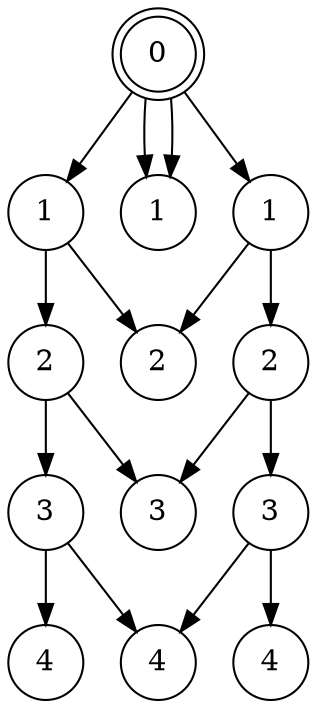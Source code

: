 digraph "d1456d21-9a4f-4356-8f63-dd10573cf1b9" {
	"83e169ec-3618-4b21-aeef-45813a457072" [label=0 shape=doublecircle]
	"83e169ec-3618-4b21-aeef-45813a457072" -> "ccb12437-ae1a-484d-832e-a69cbce59daa" [label=""]
	"ccb12437-ae1a-484d-832e-a69cbce59daa" [label=1 shape=circle]
	"ccb12437-ae1a-484d-832e-a69cbce59daa" -> "8c2109d3-cb77-43b2-a092-b953e943e7eb" [label=""]
	"8c2109d3-cb77-43b2-a092-b953e943e7eb" [label=2 shape=circle]
	"ccb12437-ae1a-484d-832e-a69cbce59daa" -> "7595d813-755f-4082-b684-9b8fc0f4ee89" [label=""]
	"7595d813-755f-4082-b684-9b8fc0f4ee89" [label=2 shape=circle]
	"7595d813-755f-4082-b684-9b8fc0f4ee89" -> "4265328f-3cdf-4382-9052-432350f553a3" [label=""]
	"4265328f-3cdf-4382-9052-432350f553a3" [label=3 shape=circle]
	"7595d813-755f-4082-b684-9b8fc0f4ee89" -> "9d95fd65-6652-4f6d-ad51-574c35c80234" [label=""]
	"9d95fd65-6652-4f6d-ad51-574c35c80234" [label=3 shape=circle]
	"9d95fd65-6652-4f6d-ad51-574c35c80234" -> "4cc2cfc2-11b5-4df2-9c2b-c1bbc1652ee5" [label=""]
	"4cc2cfc2-11b5-4df2-9c2b-c1bbc1652ee5" [label=4 shape=circle]
	"9d95fd65-6652-4f6d-ad51-574c35c80234" -> "6f9c1192-e350-4ed8-a8c8-d32a16feee17" [label=""]
	"6f9c1192-e350-4ed8-a8c8-d32a16feee17" [label=4 shape=circle]
	"83e169ec-3618-4b21-aeef-45813a457072" -> "c35e4b7e-c148-4445-b0ee-a16044cc06a3" [label=""]
	"c35e4b7e-c148-4445-b0ee-a16044cc06a3" [label=1 shape=circle]
	"83e169ec-3618-4b21-aeef-45813a457072" -> "59fe628b-5992-4d64-8529-fed0c558ff39" [label=""]
	"59fe628b-5992-4d64-8529-fed0c558ff39" [label=1 shape=circle]
	"59fe628b-5992-4d64-8529-fed0c558ff39" -> "8c2109d3-cb77-43b2-a092-b953e943e7eb" [label=""]
	"59fe628b-5992-4d64-8529-fed0c558ff39" -> "96c1c578-dcf5-4c80-b10a-6f58fb00c21e" [label=""]
	"96c1c578-dcf5-4c80-b10a-6f58fb00c21e" [label=2 shape=circle]
	"96c1c578-dcf5-4c80-b10a-6f58fb00c21e" -> "4265328f-3cdf-4382-9052-432350f553a3" [label=""]
	"96c1c578-dcf5-4c80-b10a-6f58fb00c21e" -> "892b0956-cd5c-443d-abb5-f2319c54a9fa" [label=""]
	"892b0956-cd5c-443d-abb5-f2319c54a9fa" [label=3 shape=circle]
	"892b0956-cd5c-443d-abb5-f2319c54a9fa" -> "218b9313-75e1-4097-8495-44d5bed4a1b6" [label=""]
	"218b9313-75e1-4097-8495-44d5bed4a1b6" [label=4 shape=circle]
	"892b0956-cd5c-443d-abb5-f2319c54a9fa" -> "4cc2cfc2-11b5-4df2-9c2b-c1bbc1652ee5" [label=""]
	"83e169ec-3618-4b21-aeef-45813a457072" -> "c35e4b7e-c148-4445-b0ee-a16044cc06a3" [label=""]
}
